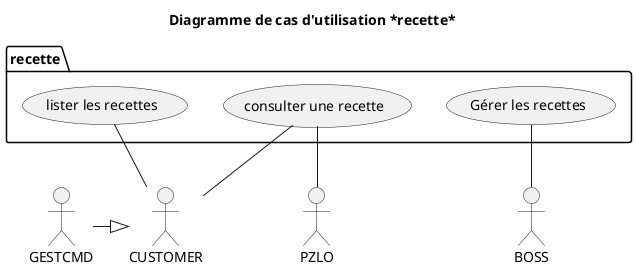 @startuml 03_recette
title Diagramme de cas d'utilisation *recette*

' actor Gestionnaire_de_commande as GESTCMD
' actor Client as CUSTOMER
' actor Gestionnaire_de_stock as GESTSTOCK
' actor Pizzaiolo as PZLO
' actor Responsable as BOSS
' actor Banque <<system>> as BANK

package recette{
    (lister les recettes) as LIST_RECIPES
    (consulter une recette) as SHOW_RECIPE
    (Gérer les recettes) as MANAGE_RECIPE
}

MANAGE_RECIPE -- BOSS

LIST_RECIPES -- CUSTOMER
SHOW_RECIPE -- CUSTOMER
GESTCMD -|> CUSTOMER
SHOW_RECIPE -- PZLO

@enduml